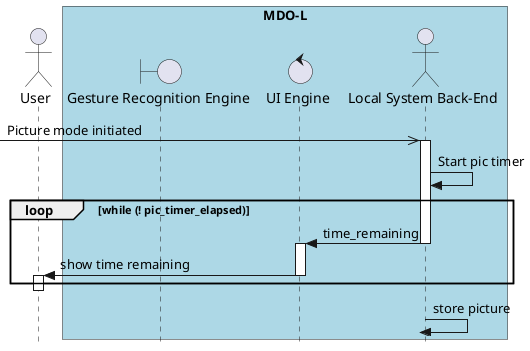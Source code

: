   @startuml
  ' ---------- SETUP ----------------
  ' strict uml style and hide footboxes
  skinparam style strictuml
  hide footbox
  ' for anchors and duration this may be required (uncomment)
  ' !pragma teoz true

  ' ---------- Declaring participants
  ' participant Participant as Foo
  actor User
  box "MDO-L" #LightBlue
  boundary "Gesture Recognition Engine" as GRE
  control "UI Engine" as UIE
  actor "Local System Back-End" as LS
  endbox
''  actor "Image Filtering APIs" as IFA
  ' entity      Entity      as Foo4
  ' database    Database    as Foo5
  ' collections Collections as Foo6
  ' queue       Queue       as Foo7

  ' async message
''== Take Pic ==
[->> LS: Picture mode initiated
activate LS
LS -> LS: Start pic timer
loop while (! pic_timer_elapsed)
    LS -> UIE: time_remaining
    deactivate LS
    activate UIE
    UIE -> User: show time remaining
    deactivate UIE
    activate User
end
deactivate User
activate LS
LS -> LS: store picture
deactivate LS
  @enduml